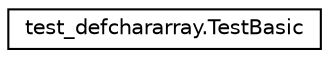 digraph "Graphical Class Hierarchy"
{
 // LATEX_PDF_SIZE
  edge [fontname="Helvetica",fontsize="10",labelfontname="Helvetica",labelfontsize="10"];
  node [fontname="Helvetica",fontsize="10",shape=record];
  rankdir="LR";
  Node0 [label="test_defchararray.TestBasic",height=0.2,width=0.4,color="black", fillcolor="white", style="filled",URL="$classtest__defchararray_1_1TestBasic.html",tooltip=" "];
}
